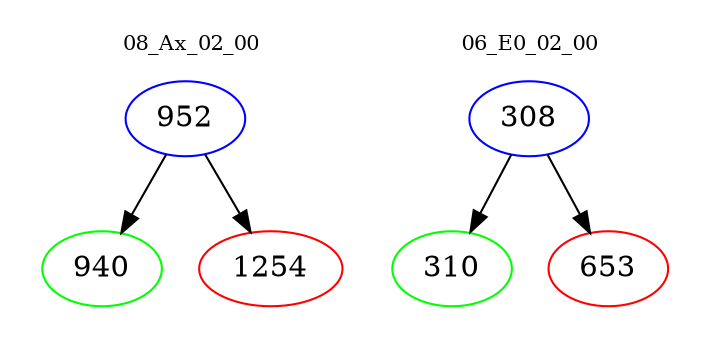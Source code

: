 digraph{
subgraph cluster_0 {
color = white
label = "08_Ax_02_00";
fontsize=10;
T0_952 [label="952", color="blue"]
T0_952 -> T0_940 [color="black"]
T0_940 [label="940", color="green"]
T0_952 -> T0_1254 [color="black"]
T0_1254 [label="1254", color="red"]
}
subgraph cluster_1 {
color = white
label = "06_E0_02_00";
fontsize=10;
T1_308 [label="308", color="blue"]
T1_308 -> T1_310 [color="black"]
T1_310 [label="310", color="green"]
T1_308 -> T1_653 [color="black"]
T1_653 [label="653", color="red"]
}
}
